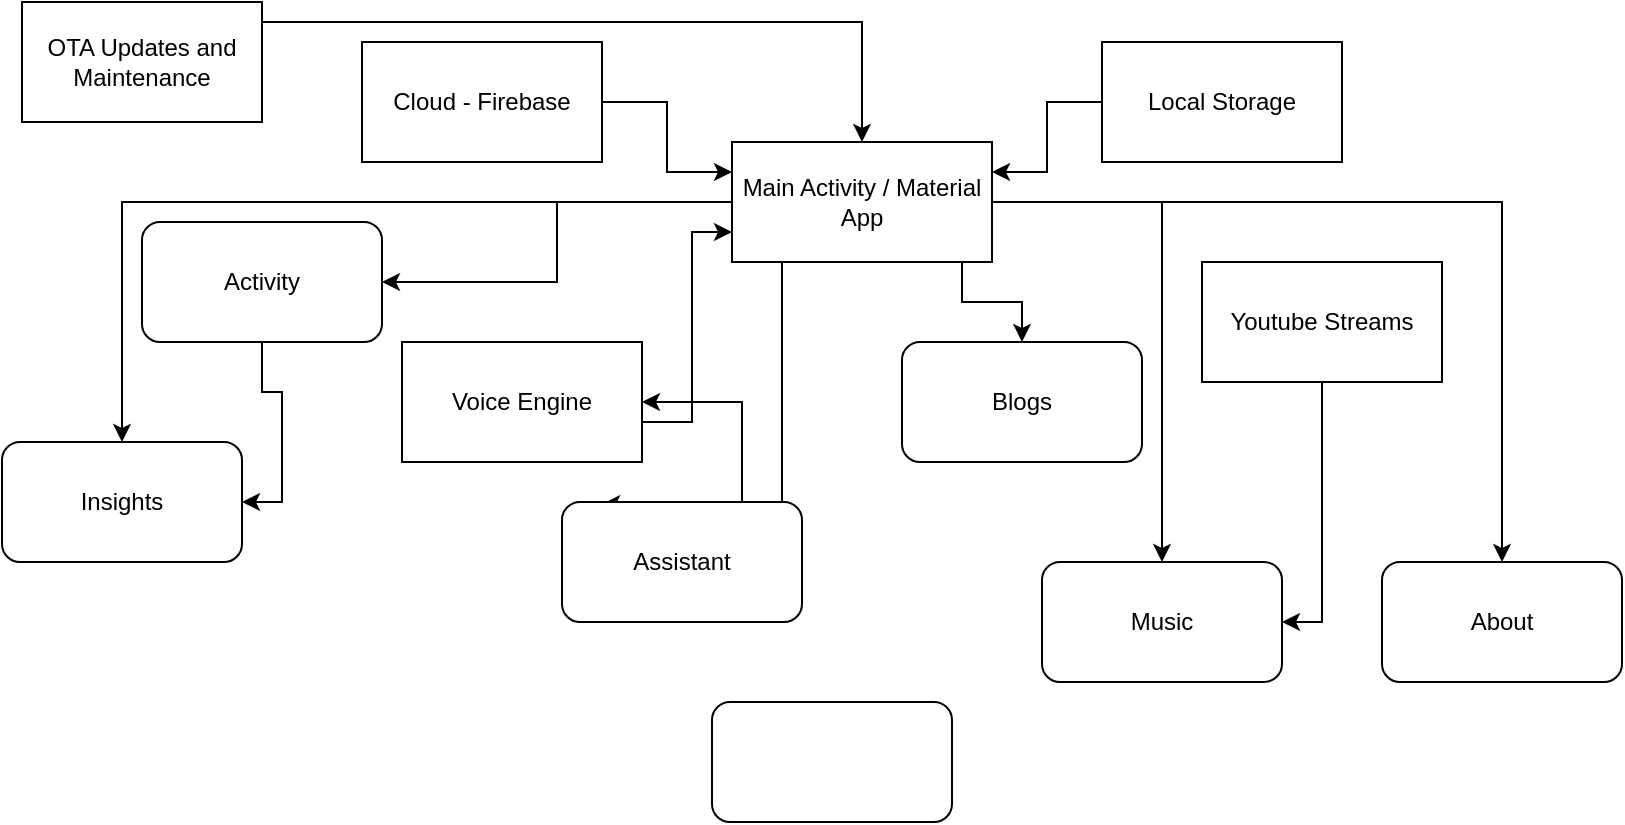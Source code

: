 <mxfile version="13.0.1" type="device"><diagram id="g189cUidAj3h1nZ26BF4" name="Page-1"><mxGraphModel dx="852" dy="504" grid="1" gridSize="10" guides="1" tooltips="1" connect="1" arrows="1" fold="1" page="1" pageScale="1" pageWidth="850" pageHeight="1100" math="0" shadow="0"><root><mxCell id="0"/><mxCell id="1" parent="0"/><mxCell id="imGfzA3uBUZWPnRD-trq-12" style="edgeStyle=orthogonalEdgeStyle;rounded=0;orthogonalLoop=1;jettySize=auto;html=1;entryX=0.5;entryY=0;entryDx=0;entryDy=0;" edge="1" parent="1" source="imGfzA3uBUZWPnRD-trq-1" target="imGfzA3uBUZWPnRD-trq-2"><mxGeometry relative="1" as="geometry"/></mxCell><mxCell id="imGfzA3uBUZWPnRD-trq-13" style="edgeStyle=orthogonalEdgeStyle;rounded=0;orthogonalLoop=1;jettySize=auto;html=1;" edge="1" parent="1" source="imGfzA3uBUZWPnRD-trq-1" target="imGfzA3uBUZWPnRD-trq-3"><mxGeometry relative="1" as="geometry"><Array as="points"><mxPoint x="490" y="160"/><mxPoint x="520" y="160"/></Array></mxGeometry></mxCell><mxCell id="imGfzA3uBUZWPnRD-trq-14" style="edgeStyle=orthogonalEdgeStyle;rounded=0;orthogonalLoop=1;jettySize=auto;html=1;entryX=0.5;entryY=0;entryDx=0;entryDy=0;" edge="1" parent="1" source="imGfzA3uBUZWPnRD-trq-1" target="imGfzA3uBUZWPnRD-trq-4"><mxGeometry relative="1" as="geometry"/></mxCell><mxCell id="imGfzA3uBUZWPnRD-trq-15" style="edgeStyle=orthogonalEdgeStyle;rounded=0;orthogonalLoop=1;jettySize=auto;html=1;entryX=0.5;entryY=0;entryDx=0;entryDy=0;" edge="1" parent="1" source="imGfzA3uBUZWPnRD-trq-1" target="imGfzA3uBUZWPnRD-trq-5"><mxGeometry relative="1" as="geometry"/></mxCell><mxCell id="imGfzA3uBUZWPnRD-trq-20" style="edgeStyle=orthogonalEdgeStyle;rounded=0;orthogonalLoop=1;jettySize=auto;html=1;" edge="1" parent="1" source="imGfzA3uBUZWPnRD-trq-1" target="imGfzA3uBUZWPnRD-trq-19"><mxGeometry relative="1" as="geometry"/></mxCell><mxCell id="imGfzA3uBUZWPnRD-trq-34" style="edgeStyle=orthogonalEdgeStyle;rounded=0;orthogonalLoop=1;jettySize=auto;html=1;exitX=0.25;exitY=1;exitDx=0;exitDy=0;entryX=0.167;entryY=0.017;entryDx=0;entryDy=0;entryPerimeter=0;" edge="1" parent="1" source="imGfzA3uBUZWPnRD-trq-1" target="imGfzA3uBUZWPnRD-trq-28"><mxGeometry relative="1" as="geometry"><Array as="points"><mxPoint x="400" y="140"/></Array></mxGeometry></mxCell><mxCell id="imGfzA3uBUZWPnRD-trq-1" value="Main Activity / Material App" style="rounded=0;whiteSpace=wrap;html=1;" vertex="1" parent="1"><mxGeometry x="375" y="80" width="130" height="60" as="geometry"/></mxCell><mxCell id="imGfzA3uBUZWPnRD-trq-2" value="Insights" style="rounded=1;whiteSpace=wrap;html=1;" vertex="1" parent="1"><mxGeometry x="10" y="230" width="120" height="60" as="geometry"/></mxCell><mxCell id="imGfzA3uBUZWPnRD-trq-3" value="Blogs" style="rounded=1;whiteSpace=wrap;html=1;" vertex="1" parent="1"><mxGeometry x="460" y="180" width="120" height="60" as="geometry"/></mxCell><mxCell id="imGfzA3uBUZWPnRD-trq-4" value="Music" style="rounded=1;whiteSpace=wrap;html=1;" vertex="1" parent="1"><mxGeometry x="530" y="290" width="120" height="60" as="geometry"/></mxCell><mxCell id="imGfzA3uBUZWPnRD-trq-5" value="About" style="rounded=1;whiteSpace=wrap;html=1;" vertex="1" parent="1"><mxGeometry x="700" y="290" width="120" height="60" as="geometry"/></mxCell><mxCell id="imGfzA3uBUZWPnRD-trq-26" style="edgeStyle=orthogonalEdgeStyle;rounded=0;orthogonalLoop=1;jettySize=auto;html=1;entryX=0;entryY=0.25;entryDx=0;entryDy=0;" edge="1" parent="1" source="imGfzA3uBUZWPnRD-trq-17" target="imGfzA3uBUZWPnRD-trq-1"><mxGeometry relative="1" as="geometry"/></mxCell><mxCell id="imGfzA3uBUZWPnRD-trq-17" value="Cloud - Firebase" style="rounded=0;whiteSpace=wrap;html=1;" vertex="1" parent="1"><mxGeometry x="190" y="30" width="120" height="60" as="geometry"/></mxCell><mxCell id="imGfzA3uBUZWPnRD-trq-21" style="edgeStyle=orthogonalEdgeStyle;rounded=0;orthogonalLoop=1;jettySize=auto;html=1;entryX=1;entryY=0.5;entryDx=0;entryDy=0;" edge="1" parent="1" source="imGfzA3uBUZWPnRD-trq-19" target="imGfzA3uBUZWPnRD-trq-2"><mxGeometry relative="1" as="geometry"/></mxCell><mxCell id="imGfzA3uBUZWPnRD-trq-19" value="Activity" style="rounded=1;whiteSpace=wrap;html=1;" vertex="1" parent="1"><mxGeometry x="80" y="120" width="120" height="60" as="geometry"/></mxCell><mxCell id="imGfzA3uBUZWPnRD-trq-27" style="edgeStyle=orthogonalEdgeStyle;rounded=0;orthogonalLoop=1;jettySize=auto;html=1;entryX=1;entryY=0.25;entryDx=0;entryDy=0;" edge="1" parent="1" source="imGfzA3uBUZWPnRD-trq-22" target="imGfzA3uBUZWPnRD-trq-1"><mxGeometry relative="1" as="geometry"/></mxCell><mxCell id="imGfzA3uBUZWPnRD-trq-22" value="Local Storage" style="rounded=0;whiteSpace=wrap;html=1;" vertex="1" parent="1"><mxGeometry x="560" y="30" width="120" height="60" as="geometry"/></mxCell><mxCell id="imGfzA3uBUZWPnRD-trq-25" style="edgeStyle=orthogonalEdgeStyle;rounded=0;orthogonalLoop=1;jettySize=auto;html=1;entryX=1;entryY=0.5;entryDx=0;entryDy=0;" edge="1" parent="1" source="imGfzA3uBUZWPnRD-trq-24" target="imGfzA3uBUZWPnRD-trq-4"><mxGeometry relative="1" as="geometry"/></mxCell><mxCell id="imGfzA3uBUZWPnRD-trq-24" value="Youtube Streams" style="rounded=0;whiteSpace=wrap;html=1;" vertex="1" parent="1"><mxGeometry x="610" y="140" width="120" height="60" as="geometry"/></mxCell><mxCell id="imGfzA3uBUZWPnRD-trq-32" style="edgeStyle=orthogonalEdgeStyle;rounded=0;orthogonalLoop=1;jettySize=auto;html=1;entryX=1;entryY=0.5;entryDx=0;entryDy=0;" edge="1" parent="1" source="imGfzA3uBUZWPnRD-trq-28" target="imGfzA3uBUZWPnRD-trq-29"><mxGeometry relative="1" as="geometry"><Array as="points"><mxPoint x="380" y="210"/></Array></mxGeometry></mxCell><mxCell id="imGfzA3uBUZWPnRD-trq-28" value="Assistant" style="rounded=1;whiteSpace=wrap;html=1;" vertex="1" parent="1"><mxGeometry x="290" y="260" width="120" height="60" as="geometry"/></mxCell><mxCell id="imGfzA3uBUZWPnRD-trq-30" style="edgeStyle=orthogonalEdgeStyle;rounded=0;orthogonalLoop=1;jettySize=auto;html=1;entryX=0;entryY=0.75;entryDx=0;entryDy=0;" edge="1" parent="1" source="imGfzA3uBUZWPnRD-trq-29" target="imGfzA3uBUZWPnRD-trq-1"><mxGeometry relative="1" as="geometry"><Array as="points"><mxPoint x="280" y="220"/><mxPoint x="355" y="220"/><mxPoint x="355" y="125"/></Array></mxGeometry></mxCell><mxCell id="imGfzA3uBUZWPnRD-trq-29" value="Voice Engine" style="rounded=0;whiteSpace=wrap;html=1;" vertex="1" parent="1"><mxGeometry x="210" y="180" width="120" height="60" as="geometry"/></mxCell><mxCell id="imGfzA3uBUZWPnRD-trq-36" style="edgeStyle=orthogonalEdgeStyle;rounded=0;orthogonalLoop=1;jettySize=auto;html=1;entryX=0.5;entryY=0;entryDx=0;entryDy=0;" edge="1" parent="1" source="imGfzA3uBUZWPnRD-trq-35" target="imGfzA3uBUZWPnRD-trq-1"><mxGeometry relative="1" as="geometry"><Array as="points"><mxPoint x="440" y="20"/></Array></mxGeometry></mxCell><mxCell id="imGfzA3uBUZWPnRD-trq-35" value="OTA Updates and Maintenance" style="rounded=0;whiteSpace=wrap;html=1;" vertex="1" parent="1"><mxGeometry x="20" y="10" width="120" height="60" as="geometry"/></mxCell><mxCell id="imGfzA3uBUZWPnRD-trq-37" value="" style="rounded=1;whiteSpace=wrap;html=1;" vertex="1" parent="1"><mxGeometry x="365" y="360" width="120" height="60" as="geometry"/></mxCell></root></mxGraphModel></diagram></mxfile>